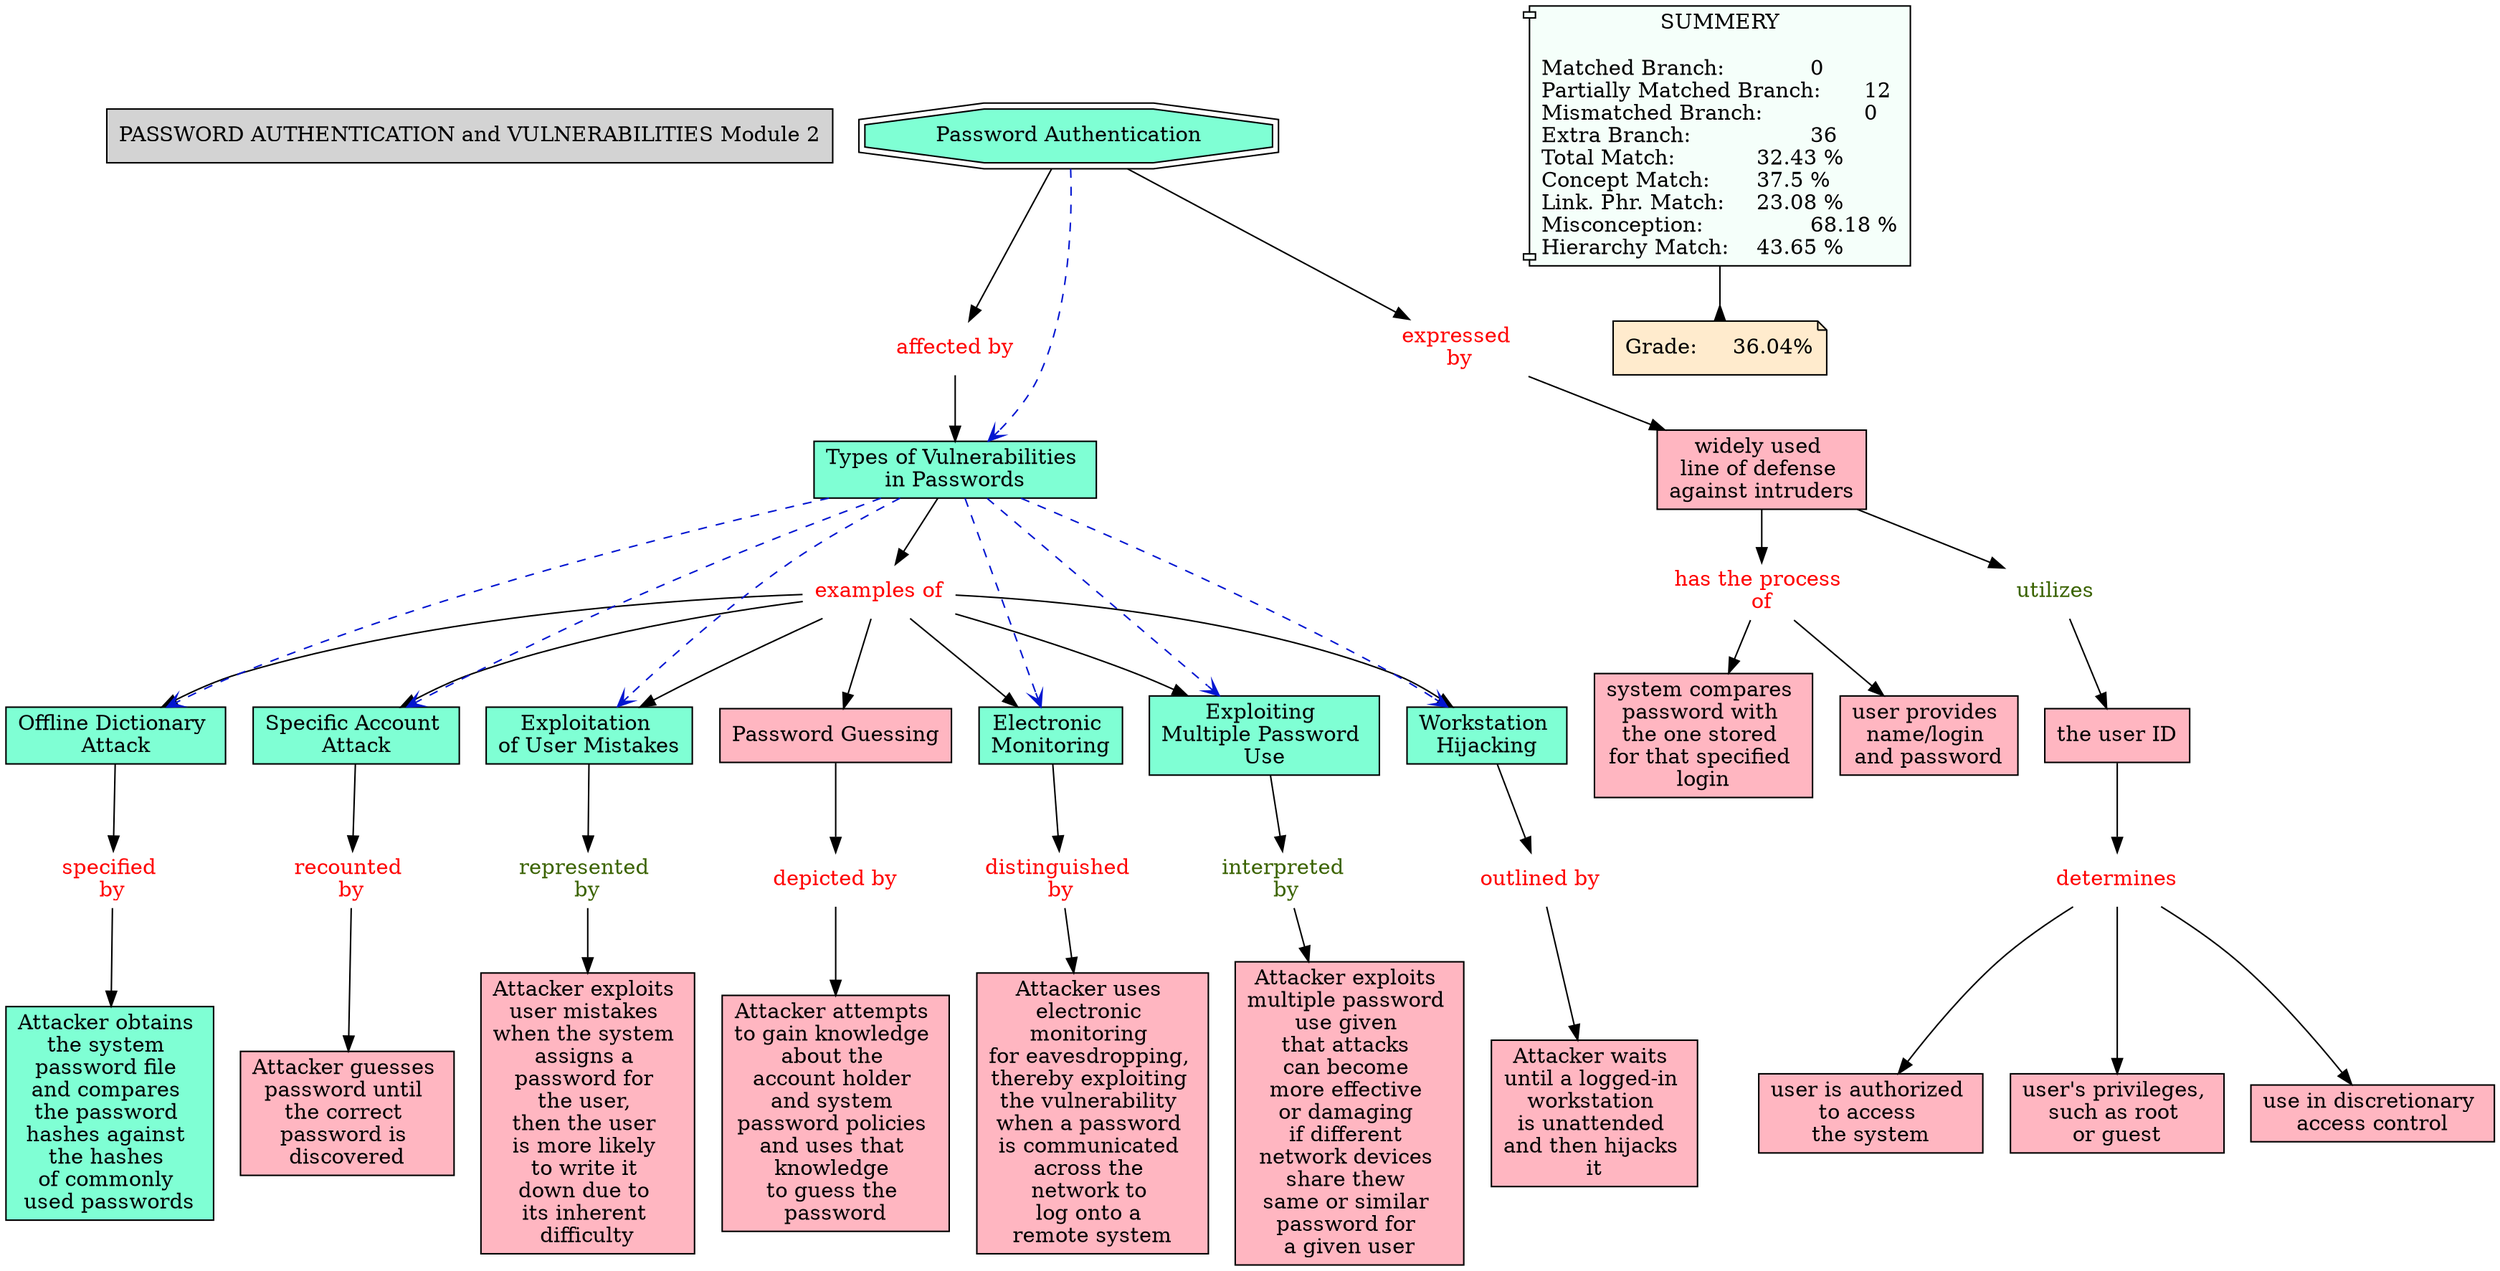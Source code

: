 // The Round Table
digraph {
	"1S40C7QTP-NXMZ7P-1G74" [label="PASSWORD AUTHENTICATION and VULNERABILITIES Module 2" Gsplines=true shape=rect style=filled]
	"1S40C8MSJ-6RVNXQ-1G8M" [label="Offline Dictionary 
Attack" Gsplines=true fillcolor=aquamarine shape=rect style=filled]
	"1S40CKT3M-105MV5C-1GQS" [label="specified 
by" Gsplines=true fontcolor=red shape=none]
	"1S40C8MSJ-6RVNXQ-1G8M" -> "1S40CKT3M-105MV5C-1GQS" [constraint=true]
	"1S40C8XC2-5FGFSY-1G8V" [label="Specific Account 
Attack" Gsplines=true fillcolor=aquamarine shape=rect style=filled]
	"1S40CVDG1-1Y5CNL5-1H92" [label="recounted 
by" Gsplines=true fontcolor=red shape=none]
	"1S40C8XC2-5FGFSY-1G8V" -> "1S40CVDG1-1Y5CNL5-1H92" [constraint=true]
	"1S40CVHC2-1L66XZB-1H9C" [label="depicted by
" Gsplines=true fontcolor=red shape=none]
	"1S40CL9YF-ZLFRRL-1GSD" [label="Attacker attempts 
to gain knowledge 
about the 
account holder 
and system 
password policies 
and uses that 
knowledge 
to guess the 
password" Gsplines=true fillcolor="#FFB6C1" shape=rect style=filled]
	"1S40CVHC2-1L66XZB-1H9C" -> "1S40CL9YF-ZLFRRL-1GSD" [constraint=true]
	"1S40CVT2R-1XNK9NQ-1HB7" [label="interpreted 
by" Gsplines=true fontcolor="#3B6300" shape=none]
	"1S40CM3KS-MLXQL9-1GW0" [label="Attacker exploits 
multiple password 
use given 
that attacks 
can become 
more effective 
or damaging 
if different 
network devices 
share thew 
same or similar 
password for 
a given user
" Gsplines=true fillcolor="#FFB6C1" shape=rect style=filled]
	"1S40CVT2R-1XNK9NQ-1HB7" -> "1S40CM3KS-MLXQL9-1GW0" [constraint=true]
	"1S40J1TX8-2293WWY-1NCW" [label="widely used 
line of defense 
against intruders
" Gsplines=true fillcolor="#FFB6C1" shape=rect style=filled]
	"1S40J5V54-150BGVR-1NNG" [label="utilizes " Gsplines=true fontcolor="#3B6300" shape=none]
	"1S40J1TX8-2293WWY-1NCW" -> "1S40J5V54-150BGVR-1NNG" [constraint=true]
	"1S40HZGGD-1MYXF7V-1N5M" [label="Password Authentication
" Gsplines=true fillcolor=aquamarine shape=doubleoctagon style=filled]
	"1S40J1TX9-2D8FYB3-1NCZ" [label="expressed 
by" Gsplines=true fontcolor=red shape=none]
	"1S40HZGGD-1MYXF7V-1N5M" -> "1S40J1TX9-2D8FYB3-1NCZ" [constraint=true]
	"1S40J1TX9-2D8FYB3-1NCZ" [label="expressed 
by" Gsplines=true fontcolor=red shape=none]
	"1S40J1TX8-2293WWY-1NCW" [label="widely used 
line of defense 
against intruders
" Gsplines=true fillcolor="#FFB6C1" shape=rect style=filled]
	"1S40J1TX9-2D8FYB3-1NCZ" -> "1S40J1TX8-2293WWY-1NCW" [constraint=true]
	"1S40CF3T4-1VWQTJ8-1GGV" [label="Exploitation 
of User Mistakes
" Gsplines=true fillcolor=aquamarine shape=rect style=filled]
	"1S40CVPR8-RSBZG7-1H9Y" [label="represented 
by" Gsplines=true fontcolor="#3B6300" shape=none]
	"1S40CF3T4-1VWQTJ8-1GGV" -> "1S40CVPR8-RSBZG7-1H9Y" [constraint=true]
	"1S40CVXJM-2B9JKVQ-1HBJ" [label="distinguished 
by" Gsplines=true fontcolor=red shape=none]
	"1S40CMGJC-292T18W-1GWV" [label="Attacker uses 
electronic 
monitoring 
for eavesdropping, 
thereby exploiting 
the vulnerability 
when a password 
is communicated 
across the 
network to 
log onto a 
remote system
" Gsplines=true fillcolor="#FFB6C1" shape=rect style=filled]
	"1S40CVXJM-2B9JKVQ-1HBJ" -> "1S40CMGJC-292T18W-1GWV" [constraint=true]
	"1S40CF6LM-XJ25HF-1GH3" [label="Electronic 
Monitoring" Gsplines=true fillcolor=aquamarine shape=rect style=filled]
	"1S40CVXJM-2B9JKVQ-1HBJ" [label="distinguished 
by" Gsplines=true fontcolor=red shape=none]
	"1S40CF6LM-XJ25HF-1GH3" -> "1S40CVXJM-2B9JKVQ-1HBJ" [constraint=true]
	"1S40CF54Z-1111W7P-1GGZ" [label="Exploiting 
Multiple Password 
Use" Gsplines=true fillcolor=aquamarine shape=rect style=filled]
	"1S40CVT2R-1XNK9NQ-1HB7" [label="interpreted 
by" Gsplines=true fontcolor="#3B6300" shape=none]
	"1S40CF54Z-1111W7P-1GGZ" -> "1S40CVT2R-1XNK9NQ-1HB7" [constraint=true]
	"1S40J39SQ-1RQ4894-1NGN" [label="has the process 
of" Gsplines=true fontcolor=red shape=none]
	"1S40J48FY-1BBJQLP-1NJS" [label="system compares 
password with 
the one stored 
for that specified 
login" Gsplines=true fillcolor="#FFB6C1" shape=rect style=filled]
	"1S40J39SQ-1RQ4894-1NGN" -> "1S40J48FY-1BBJQLP-1NJS" [constraint=true]
	"1S40CBQQP-YHF58Z-1GD0" [label="Workstation 
Hijacking" Gsplines=true fillcolor=aquamarine shape=rect style=filled]
	"1S40CVKS5-22G9C6X-1H9N" [label="outlined by
" Gsplines=true fontcolor=red shape=none]
	"1S40CBQQP-YHF58Z-1GD0" -> "1S40CVKS5-22G9C6X-1H9N" [constraint=true]
	"1S40CH4SC-18STR21-1GLL" [label="examples of
" Gsplines=true fontcolor=red shape=none]
	"1S40CF54Z-1111W7P-1GGZ" [label="Exploiting 
Multiple Password 
Use" Gsplines=true fillcolor=aquamarine shape=rect style=filled]
	"1S40CH4SC-18STR21-1GLL" -> "1S40CF54Z-1111W7P-1GGZ" [constraint=true]
	"1S40CH4SC-18STR21-1GLL" [label="examples of
" Gsplines=true fontcolor=red shape=none]
	"1S40CF6LM-XJ25HF-1GH3" [label="Electronic 
Monitoring" Gsplines=true fillcolor=aquamarine shape=rect style=filled]
	"1S40CH4SC-18STR21-1GLL" -> "1S40CF6LM-XJ25HF-1GH3" [constraint=true]
	"1S40J0YBT-VNDNBM-1NBJ" [label="affected by
" Gsplines=true fontcolor=red shape=none]
	"1S40CCMDQ-R1L4ZW-1GF2" [label="Types of Vulnerabilities 
in Passwords
" Gsplines=true fillcolor=aquamarine shape=rect style=filled]
	"1S40J0YBT-VNDNBM-1NBJ" -> "1S40CCMDQ-R1L4ZW-1GF2" [constraint=true]
	"1S40J1TX8-2293WWY-1NCW" [label="widely used 
line of defense 
against intruders
" Gsplines=true fillcolor="#FFB6C1" shape=rect style=filled]
	"1S40J39SQ-1RQ4894-1NGN" [label="has the process 
of" Gsplines=true fontcolor=red shape=none]
	"1S40J1TX8-2293WWY-1NCW" -> "1S40J39SQ-1RQ4894-1NGN" [constraint=true]
	"1S40CH4SC-18STR21-1GLL" [label="examples of
" Gsplines=true fontcolor=red shape=none]
	"1S40C8XC2-5FGFSY-1G8V" [label="Specific Account 
Attack" Gsplines=true fillcolor=aquamarine shape=rect style=filled]
	"1S40CH4SC-18STR21-1GLL" -> "1S40C8XC2-5FGFSY-1G8V" [constraint=true]
	"1S40CH4SC-18STR21-1GLL" [label="examples of
" Gsplines=true fontcolor=red shape=none]
	"1S40CB9HM-MFH9V7-1GC9" [label="Password Guessing
" Gsplines=true fillcolor="#FFB6C1" shape=rect style=filled]
	"1S40CH4SC-18STR21-1GLL" -> "1S40CB9HM-MFH9V7-1GC9" [constraint=true]
	"1S40J5V54-150BGVR-1NNG" [label="utilizes " Gsplines=true fontcolor="#3B6300" shape=none]
	"1S40J5V53-36YWB4-1NNC" [label="the user ID
" Gsplines=true fillcolor="#FFB6C1" shape=rect style=filled]
	"1S40J5V54-150BGVR-1NNG" -> "1S40J5V53-36YWB4-1NNC" [constraint=true]
	"1S40CB9HM-MFH9V7-1GC9" [label="Password Guessing
" Gsplines=true fillcolor="#FFB6C1" shape=rect style=filled]
	"1S40CVHC2-1L66XZB-1H9C" [label="depicted by
" Gsplines=true fontcolor=red shape=none]
	"1S40CB9HM-MFH9V7-1GC9" -> "1S40CVHC2-1L66XZB-1H9C" [constraint=true]
	"1S40J39SQ-1RQ4894-1NGN" [label="has the process 
of" Gsplines=true fontcolor=red shape=none]
	"1S40J39SQ-27DKVFM-1NGK" [label="user provides 
name/login 
and password
" Gsplines=true fillcolor="#FFB6C1" shape=rect style=filled]
	"1S40J39SQ-1RQ4894-1NGN" -> "1S40J39SQ-27DKVFM-1NGK" [constraint=true]
	"1S40CVDG1-1Y5CNL5-1H92" [label="recounted 
by" Gsplines=true fontcolor=red shape=none]
	"1S40CKYSW-2182QW9-1GRH" [label="Attacker guesses 
password until 
the correct 
password is 
discovered" Gsplines=true fillcolor="#FFB6C1" shape=rect style=filled]
	"1S40CVDG1-1Y5CNL5-1H92" -> "1S40CKYSW-2182QW9-1GRH" [constraint=true]
	"1S40J6YQM-1CFHK8Q-1NQ6" [label=determines Gsplines=true fontcolor=red shape=none]
	"1S40J6YQL-1RP57J1-1NQ3" [label="user is authorized 
to access 
the system
" Gsplines=true fillcolor="#FFB6C1" shape=rect style=filled]
	"1S40J6YQM-1CFHK8Q-1NQ6" -> "1S40J6YQL-1RP57J1-1NQ3" [constraint=true]
	"1S40CCMDQ-R1L4ZW-1GF2" [label="Types of Vulnerabilities 
in Passwords
" Gsplines=true fillcolor=aquamarine shape=rect style=filled]
	"1S40CH4SC-18STR21-1GLL" [label="examples of
" Gsplines=true fontcolor=red shape=none]
	"1S40CCMDQ-R1L4ZW-1GF2" -> "1S40CH4SC-18STR21-1GLL" [constraint=true]
	"1S40CVKS5-22G9C6X-1H9N" [label="outlined by
" Gsplines=true fontcolor=red shape=none]
	"1S40CLP62-1FTD6N6-1GTB" [label="Attacker waits 
until a logged-in 
workstation 
is unattended 
and then hijacks 
it" Gsplines=true fillcolor="#FFB6C1" shape=rect style=filled]
	"1S40CVKS5-22G9C6X-1H9N" -> "1S40CLP62-1FTD6N6-1GTB" [constraint=true]
	"1S40J5V53-36YWB4-1NNC" [label="the user ID
" Gsplines=true fillcolor="#FFB6C1" shape=rect style=filled]
	"1S40J6YQM-1CFHK8Q-1NQ6" [label=determines Gsplines=true fontcolor=red shape=none]
	"1S40J5V53-36YWB4-1NNC" -> "1S40J6YQM-1CFHK8Q-1NQ6" [constraint=true]
	"1S40CH4SC-18STR21-1GLL" [label="examples of
" Gsplines=true fontcolor=red shape=none]
	"1S40CF3T4-1VWQTJ8-1GGV" [label="Exploitation 
of User Mistakes
" Gsplines=true fillcolor=aquamarine shape=rect style=filled]
	"1S40CH4SC-18STR21-1GLL" -> "1S40CF3T4-1VWQTJ8-1GGV" [constraint=true]
	"1S40HZGGD-1MYXF7V-1N5M" [label="Password Authentication
" Gsplines=true fillcolor=aquamarine shape=doubleoctagon style=filled]
	"1S40J0YBT-VNDNBM-1NBJ" [label="affected by
" Gsplines=true fontcolor=red shape=none]
	"1S40HZGGD-1MYXF7V-1N5M" -> "1S40J0YBT-VNDNBM-1NBJ" [constraint=true]
	"1S40CH4SC-18STR21-1GLL" [label="examples of
" Gsplines=true fontcolor=red shape=none]
	"1S40CBQQP-YHF58Z-1GD0" [label="Workstation 
Hijacking" Gsplines=true fillcolor=aquamarine shape=rect style=filled]
	"1S40CH4SC-18STR21-1GLL" -> "1S40CBQQP-YHF58Z-1GD0" [constraint=true]
	"1S40CH4SC-18STR21-1GLL" [label="examples of
" Gsplines=true fontcolor=red shape=none]
	"1S40C8MSJ-6RVNXQ-1G8M" [label="Offline Dictionary 
Attack" Gsplines=true fillcolor=aquamarine shape=rect style=filled]
	"1S40CH4SC-18STR21-1GLL" -> "1S40C8MSJ-6RVNXQ-1G8M" [constraint=true]
	"1S40CKT3M-105MV5C-1GQS" [label="specified 
by" Gsplines=true fontcolor=red shape=none]
	"1S40CKT3L-193GWQ9-1GQP" [label="Attacker obtains 
the system 
password file 
and compares 
the password 
hashes against 
the hashes 
of commonly 
used passwords
" Gsplines=true fillcolor=aquamarine shape=rect style=filled]
	"1S40CKT3M-105MV5C-1GQS" -> "1S40CKT3L-193GWQ9-1GQP" [constraint=true]
	"1S40CVPR8-RSBZG7-1H9Y" [label="represented 
by" Gsplines=true fontcolor="#3B6300" shape=none]
	"1S40CLXFK-62WXX7-1GV5" [label="Attacker exploits 
user mistakes 
when the system 
assigns a 
password for 
the user, 
then the user 
is more likely 
to write it 
down due to 
its inherent 
difficulty" Gsplines=true fillcolor="#FFB6C1" shape=rect style=filled]
	"1S40CVPR8-RSBZG7-1H9Y" -> "1S40CLXFK-62WXX7-1GV5" [constraint=true]
	"1S40J6YQM-1CFHK8Q-1NQ6" [label=determines Gsplines=true fontcolor=red shape=none]
	"1S40J71SK-5Y0YSN-1NQX" [label="user's privileges, 
such as root 
or guest" Gsplines=true fillcolor="#FFB6C1" shape=rect style=filled]
	"1S40J6YQM-1CFHK8Q-1NQ6" -> "1S40J71SK-5Y0YSN-1NQX" [constraint=true]
	"1S40J6YQM-1CFHK8Q-1NQ6" [label=determines Gsplines=true fontcolor=red shape=none]
	"1S40J75PV-L72NG7-1NRD" [label="use in discretionary 
access control
" Gsplines=true fillcolor="#FFB6C1" shape=rect style=filled]
	"1S40J6YQM-1CFHK8Q-1NQ6" -> "1S40J75PV-L72NG7-1NRD" [constraint=true]
	Stat [label="SUMMERY

Matched Branch:		0\lPartially Matched Branch:	12\lMismatched Branch:		0\lExtra Branch:			36\lTotal Match:		32.43 %\lConcept Match:	37.5 %\lLink. Phr. Match:	23.08 %\lMisconception:		68.18 %\lHierarchy Match:	43.65 %\l" Gsplines=true fillcolor="#F5FFFA" shape=component style=filled]
	Grade [label="Grade:	36.04%" Gsplines=true fillcolor="#FFEBCD" shape=note style=filled]
	Stat -> Grade [arrowhead=inv color=black constraint=true]
	"1S40HZGGD-1MYXF7V-1N5M" -> "1S40CCMDQ-R1L4ZW-1GF2" [arrowhead=open color="#0316D1" constraint=true style=dashed]
	"1S40CCMDQ-R1L4ZW-1GF2" -> "1S40C8MSJ-6RVNXQ-1G8M" [arrowhead=open color="#0316D1" constraint=true style=dashed]
	"1S40CCMDQ-R1L4ZW-1GF2" -> "1S40C8XC2-5FGFSY-1G8V" [arrowhead=open color="#0316D1" constraint=true style=dashed]
	"1S40CCMDQ-R1L4ZW-1GF2" -> "1S40CBQQP-YHF58Z-1GD0" [arrowhead=open color="#0316D1" constraint=true style=dashed]
	"1S40CCMDQ-R1L4ZW-1GF2" -> "1S40CF3T4-1VWQTJ8-1GGV" [arrowhead=open color="#0316D1" constraint=true style=dashed]
	"1S40CCMDQ-R1L4ZW-1GF2" -> "1S40CF54Z-1111W7P-1GGZ" [arrowhead=open color="#0316D1" constraint=true style=dashed]
	"1S40CCMDQ-R1L4ZW-1GF2" -> "1S40CF6LM-XJ25HF-1GH3" [arrowhead=open color="#0316D1" constraint=true style=dashed]
}
